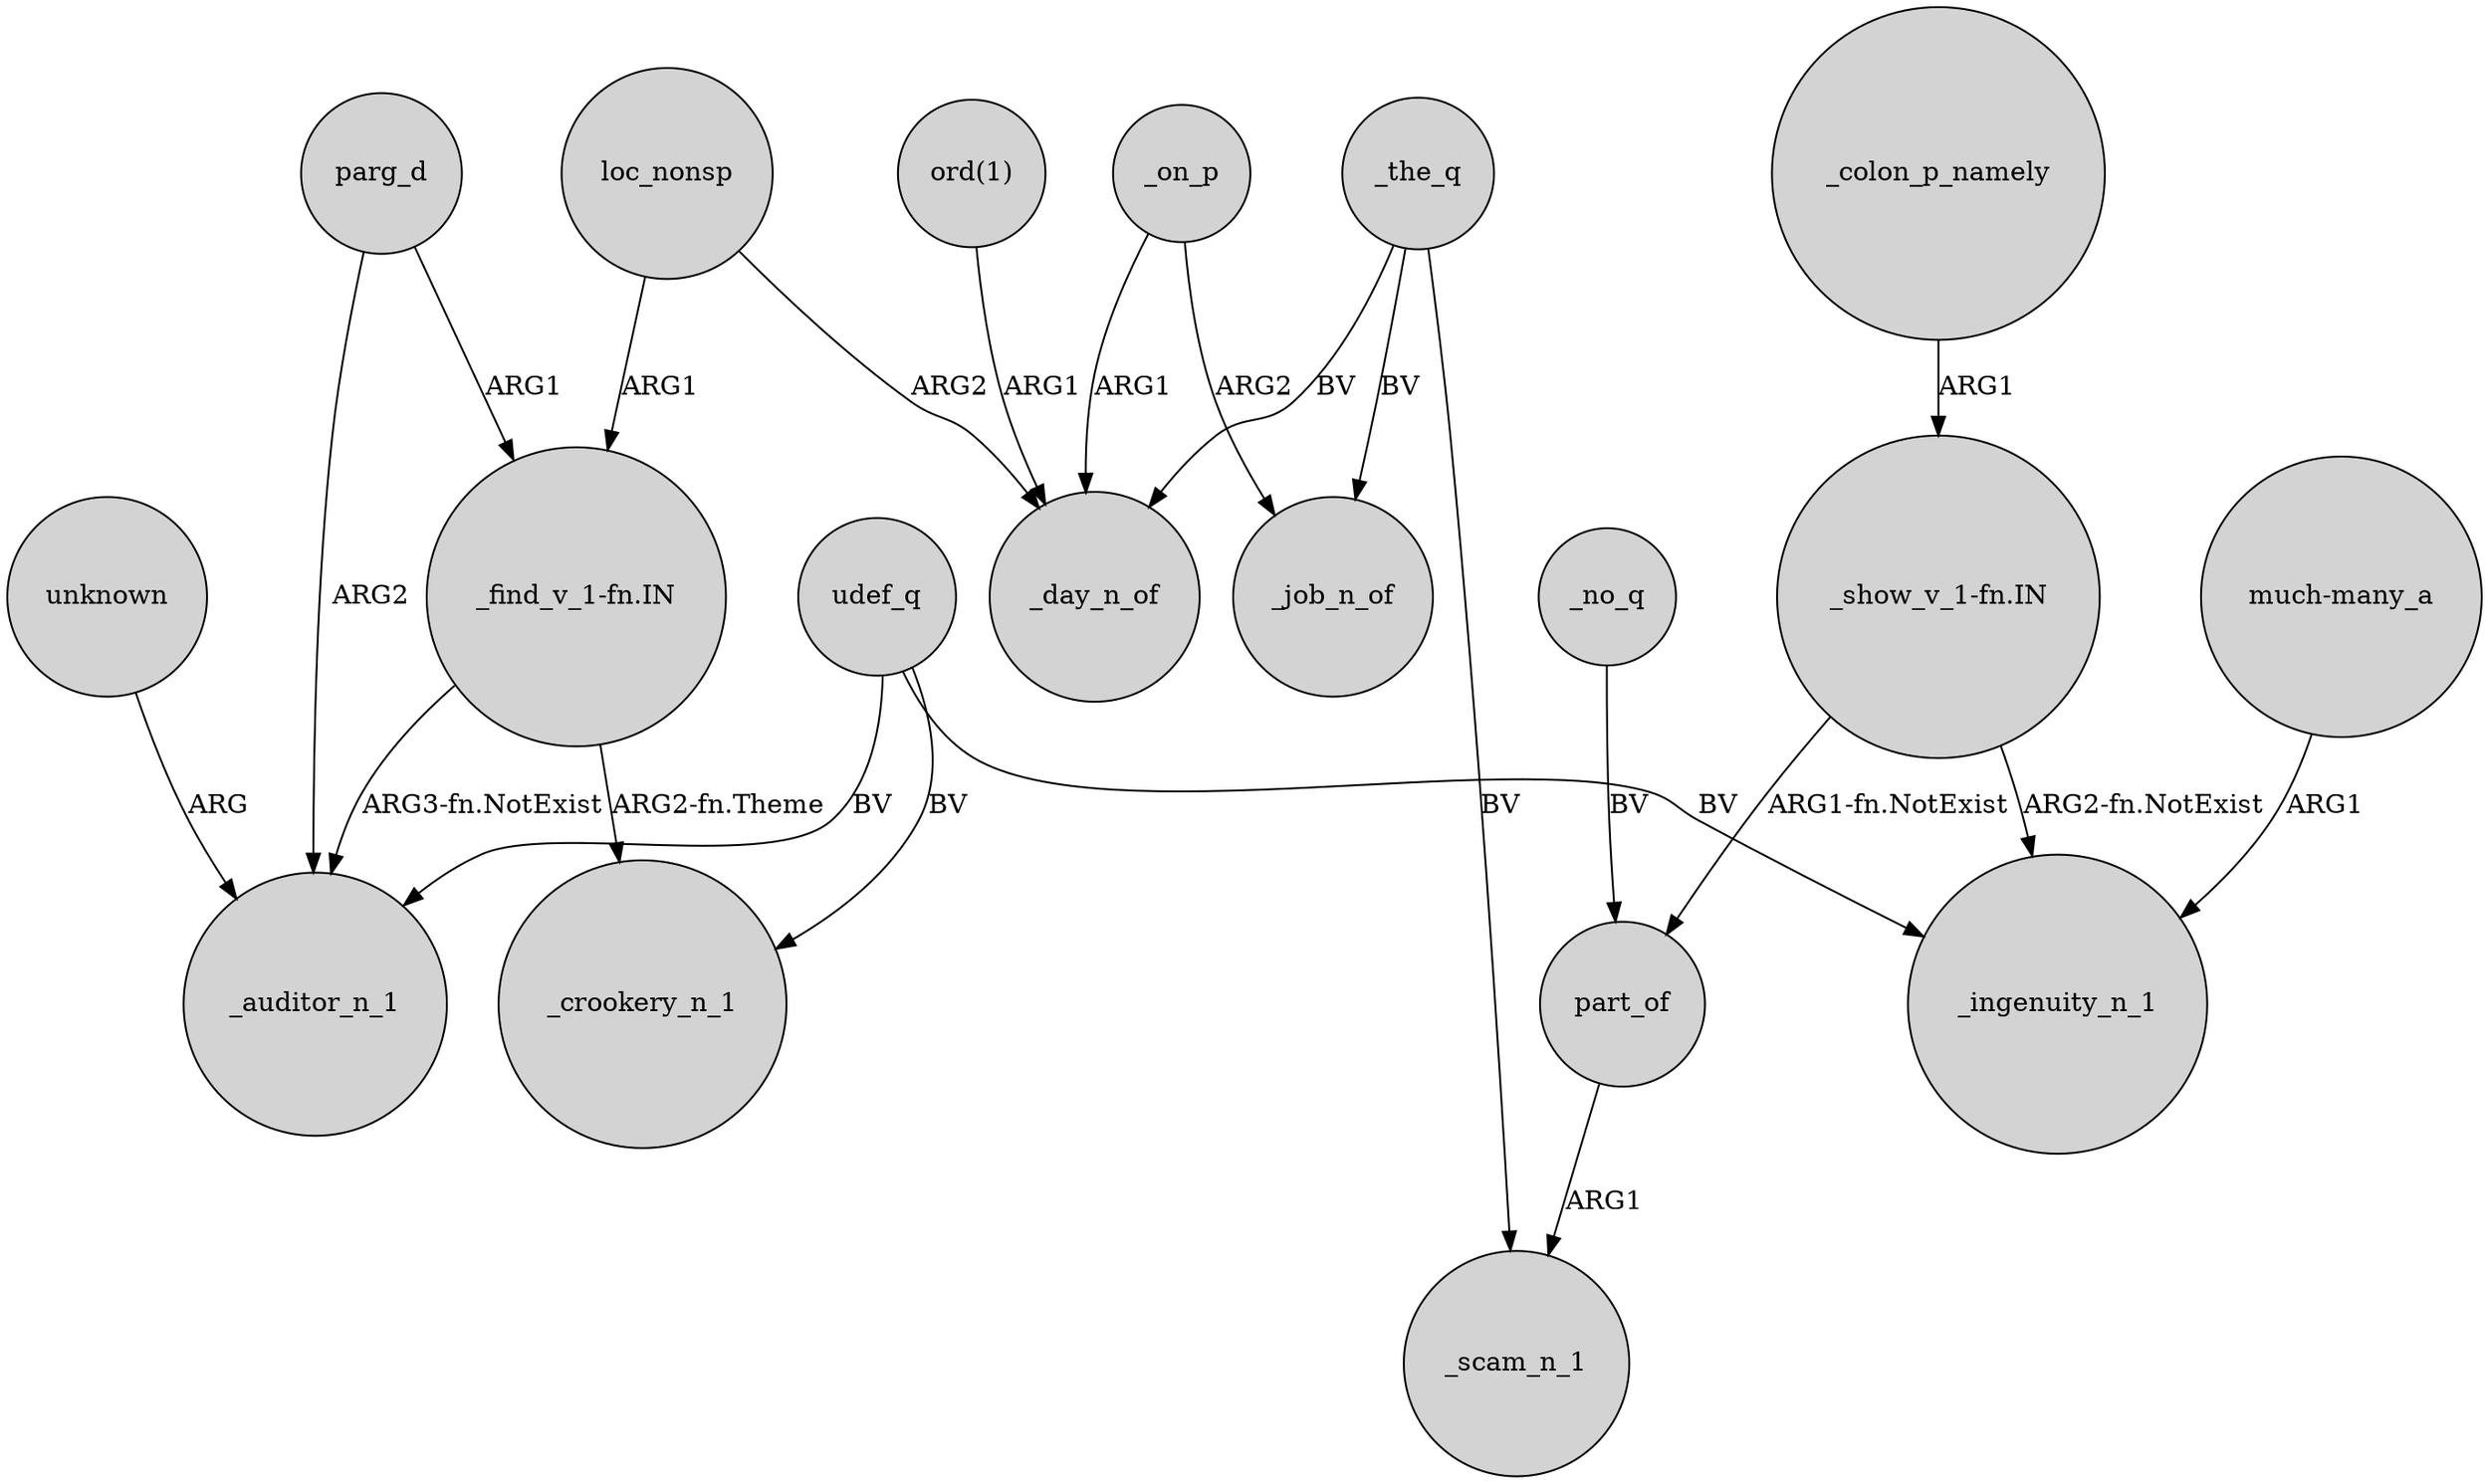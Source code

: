 digraph {
	node [shape=circle style=filled]
	udef_q -> _auditor_n_1 [label=BV]
	_on_p -> _day_n_of [label=ARG1]
	_no_q -> part_of [label=BV]
	_on_p -> _job_n_of [label=ARG2]
	udef_q -> _ingenuity_n_1 [label=BV]
	"much-many_a" -> _ingenuity_n_1 [label=ARG1]
	parg_d -> _auditor_n_1 [label=ARG2]
	"_show_v_1-fn.IN" -> _ingenuity_n_1 [label="ARG2-fn.NotExist"]
	_the_q -> _day_n_of [label=BV]
	unknown -> _auditor_n_1 [label=ARG]
	"_find_v_1-fn.IN" -> _crookery_n_1 [label="ARG2-fn.Theme"]
	_the_q -> _job_n_of [label=BV]
	_colon_p_namely -> "_show_v_1-fn.IN" [label=ARG1]
	parg_d -> "_find_v_1-fn.IN" [label=ARG1]
	loc_nonsp -> _day_n_of [label=ARG2]
	_the_q -> _scam_n_1 [label=BV]
	"ord(1)" -> _day_n_of [label=ARG1]
	"_show_v_1-fn.IN" -> part_of [label="ARG1-fn.NotExist"]
	part_of -> _scam_n_1 [label=ARG1]
	udef_q -> _crookery_n_1 [label=BV]
	"_find_v_1-fn.IN" -> _auditor_n_1 [label="ARG3-fn.NotExist"]
	loc_nonsp -> "_find_v_1-fn.IN" [label=ARG1]
}
